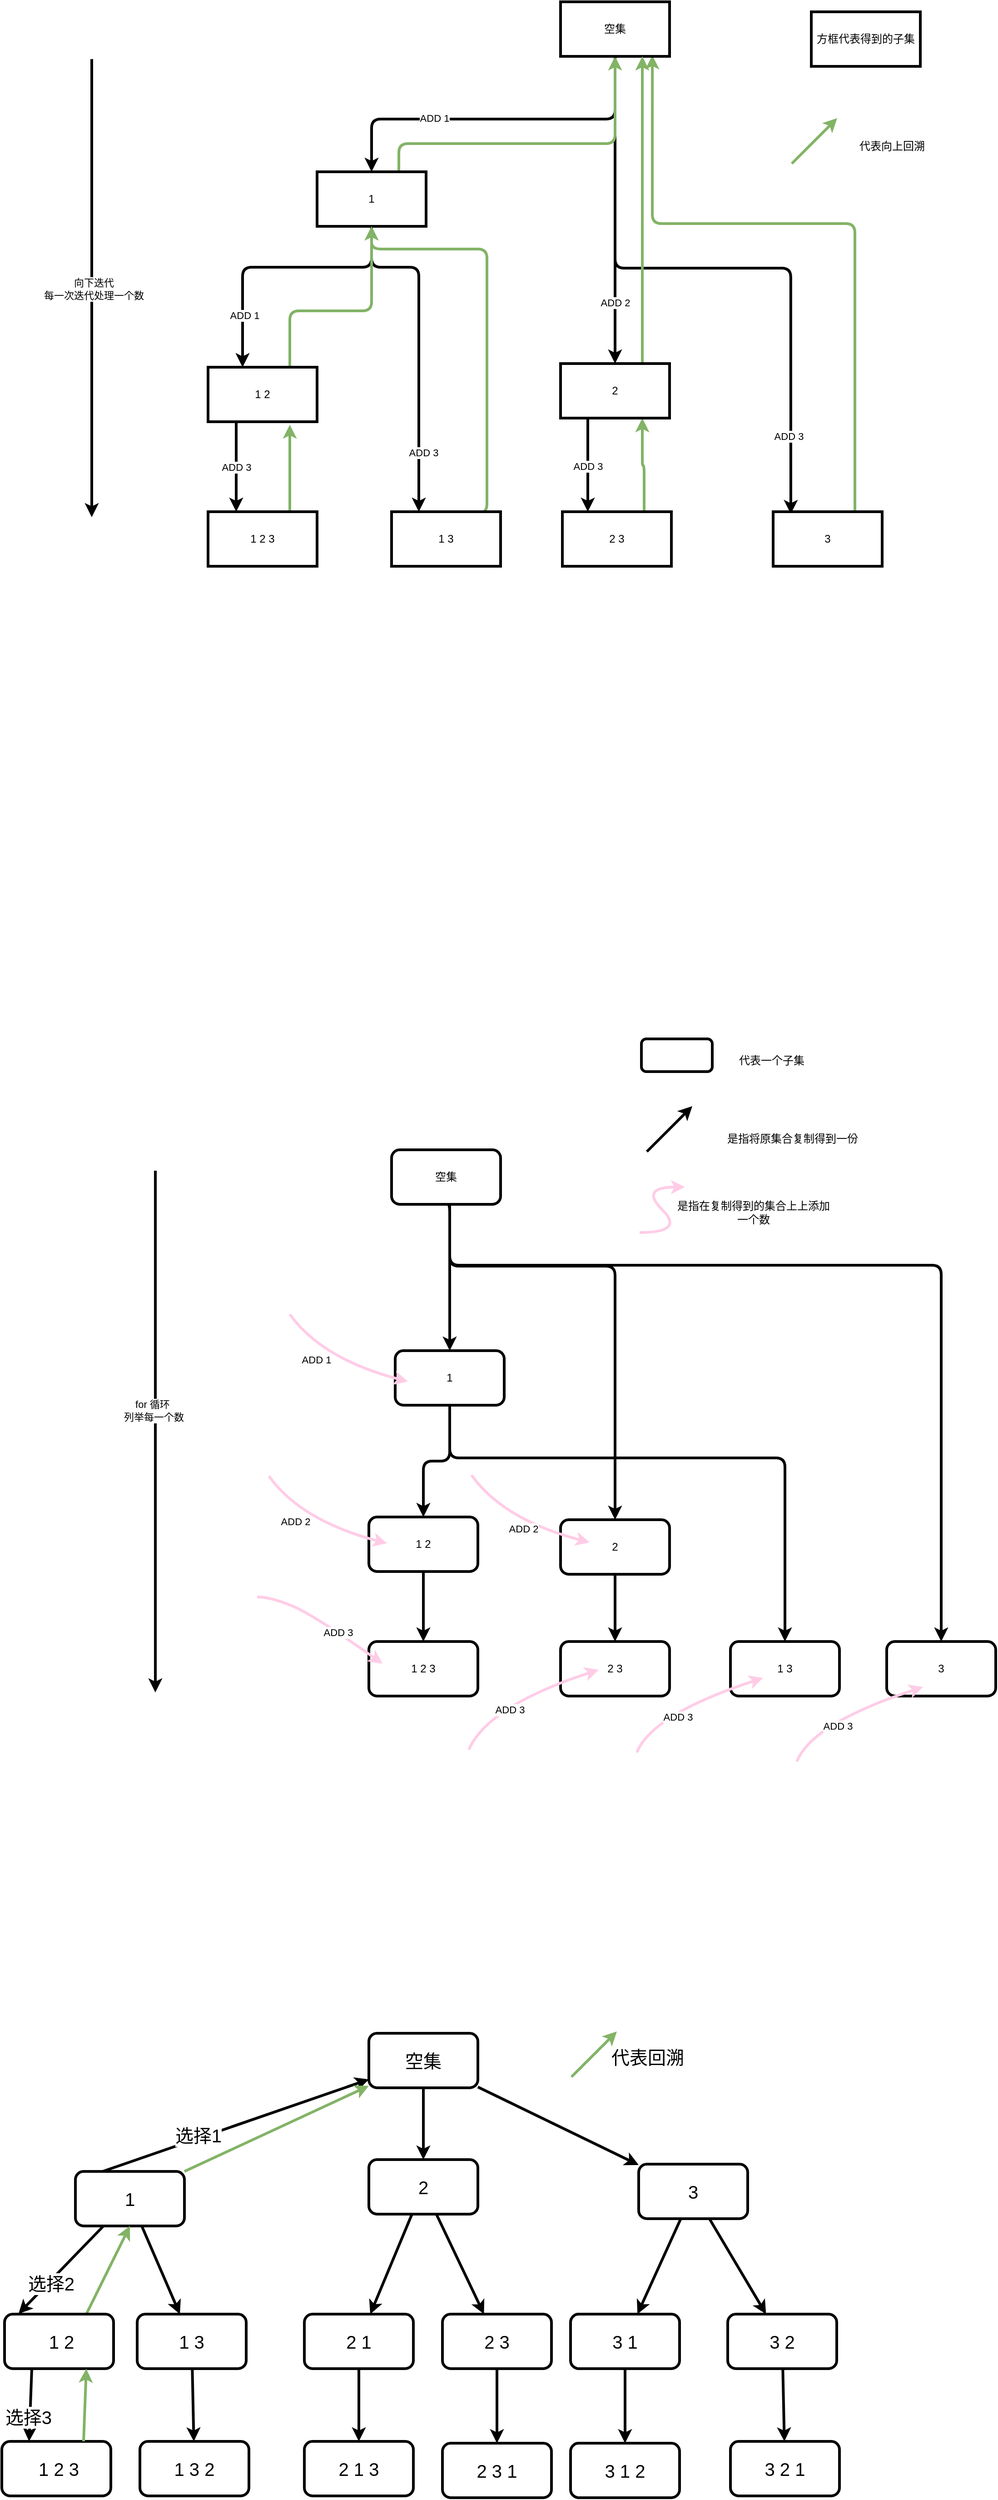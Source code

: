 <mxfile version="14.3.1" type="github">
  <diagram id="8jF08CAJtHmWoPwiUr4F" name="第 1 页">
    <mxGraphModel dx="1902" dy="680" grid="0" gridSize="10" guides="1" tooltips="1" connect="1" arrows="1" fold="1" page="0" pageScale="1" pageWidth="827" pageHeight="1169" math="0" shadow="0">
      <root>
        <mxCell id="0" />
        <mxCell id="1" parent="0" />
        <mxCell id="sJK6vWizlxFl-iOegtea-85" value="" style="edgeStyle=orthogonalEdgeStyle;rounded=1;orthogonalLoop=1;jettySize=auto;html=1;strokeColor=#000000;strokeWidth=3;" edge="1" parent="1" source="sJK6vWizlxFl-iOegtea-1" target="sJK6vWizlxFl-iOegtea-6">
          <mxGeometry relative="1" as="geometry" />
        </mxCell>
        <mxCell id="sJK6vWizlxFl-iOegtea-93" value="ADD 2" style="edgeLabel;html=1;align=center;verticalAlign=middle;resizable=0;points=[];" vertex="1" connectable="0" parent="sJK6vWizlxFl-iOegtea-85">
          <mxGeometry x="0.248" y="-5" relative="1" as="geometry">
            <mxPoint x="5" y="60" as="offset" />
          </mxGeometry>
        </mxCell>
        <mxCell id="sJK6vWizlxFl-iOegtea-86" style="edgeStyle=orthogonalEdgeStyle;rounded=1;orthogonalLoop=1;jettySize=auto;html=1;strokeColor=#000000;strokeWidth=3;" edge="1" parent="1" source="sJK6vWizlxFl-iOegtea-1" target="sJK6vWizlxFl-iOegtea-4">
          <mxGeometry relative="1" as="geometry">
            <Array as="points">
              <mxPoint x="449" y="143" />
              <mxPoint x="181" y="143" />
            </Array>
          </mxGeometry>
        </mxCell>
        <mxCell id="sJK6vWizlxFl-iOegtea-92" value="ADD 1" style="edgeLabel;html=1;align=center;verticalAlign=middle;resizable=0;points=[];" vertex="1" connectable="0" parent="sJK6vWizlxFl-iOegtea-86">
          <mxGeometry x="-0.28" y="-1" relative="1" as="geometry">
            <mxPoint x="-126" as="offset" />
          </mxGeometry>
        </mxCell>
        <mxCell id="sJK6vWizlxFl-iOegtea-109" style="edgeStyle=orthogonalEdgeStyle;rounded=1;orthogonalLoop=1;jettySize=auto;html=1;exitX=0.5;exitY=1;exitDx=0;exitDy=0;strokeColor=#000000;strokeWidth=3;entryX=0.162;entryY=0.04;entryDx=0;entryDy=0;entryPerimeter=0;" edge="1" parent="1" source="sJK6vWizlxFl-iOegtea-1" target="sJK6vWizlxFl-iOegtea-8">
          <mxGeometry relative="1" as="geometry">
            <mxPoint x="669" y="510" as="targetPoint" />
            <Array as="points">
              <mxPoint x="449" y="307" />
              <mxPoint x="642" y="307" />
            </Array>
          </mxGeometry>
        </mxCell>
        <mxCell id="sJK6vWizlxFl-iOegtea-110" value="ADD 3" style="edgeLabel;html=1;align=center;verticalAlign=middle;resizable=0;points=[];" vertex="1" connectable="0" parent="sJK6vWizlxFl-iOegtea-109">
          <mxGeometry x="0.567" y="-3" relative="1" as="geometry">
            <mxPoint y="65.6" as="offset" />
          </mxGeometry>
        </mxCell>
        <mxCell id="sJK6vWizlxFl-iOegtea-1" value="空集" style="rounded=0;whiteSpace=wrap;html=1;strokeWidth=3;" vertex="1" parent="1">
          <mxGeometry x="389" y="14" width="120" height="60" as="geometry" />
        </mxCell>
        <mxCell id="sJK6vWizlxFl-iOegtea-89" style="edgeStyle=orthogonalEdgeStyle;rounded=1;orthogonalLoop=1;jettySize=auto;html=1;entryX=0.25;entryY=0;entryDx=0;entryDy=0;strokeColor=#000000;strokeWidth=3;" edge="1" parent="1" source="sJK6vWizlxFl-iOegtea-4" target="sJK6vWizlxFl-iOegtea-12">
          <mxGeometry relative="1" as="geometry">
            <Array as="points">
              <mxPoint x="181" y="306" />
              <mxPoint x="233" y="306" />
            </Array>
          </mxGeometry>
        </mxCell>
        <mxCell id="sJK6vWizlxFl-iOegtea-94" value="ADD 3" style="edgeLabel;html=1;align=center;verticalAlign=middle;resizable=0;points=[];" vertex="1" connectable="0" parent="sJK6vWizlxFl-iOegtea-89">
          <mxGeometry x="0.293" relative="1" as="geometry">
            <mxPoint x="5" y="64" as="offset" />
          </mxGeometry>
        </mxCell>
        <mxCell id="sJK6vWizlxFl-iOegtea-90" style="edgeStyle=orthogonalEdgeStyle;rounded=1;orthogonalLoop=1;jettySize=auto;html=1;strokeColor=#000000;strokeWidth=3;" edge="1" parent="1" source="sJK6vWizlxFl-iOegtea-4" target="sJK6vWizlxFl-iOegtea-10">
          <mxGeometry relative="1" as="geometry">
            <Array as="points">
              <mxPoint x="181" y="306" />
              <mxPoint x="39" y="306" />
            </Array>
          </mxGeometry>
        </mxCell>
        <mxCell id="sJK6vWizlxFl-iOegtea-95" value="ADD 1" style="edgeLabel;html=1;align=center;verticalAlign=middle;resizable=0;points=[];" vertex="1" connectable="0" parent="sJK6vWizlxFl-iOegtea-90">
          <mxGeometry x="0.197" y="-5" relative="1" as="geometry">
            <mxPoint x="-7" y="58" as="offset" />
          </mxGeometry>
        </mxCell>
        <mxCell id="sJK6vWizlxFl-iOegtea-134" style="edgeStyle=orthogonalEdgeStyle;rounded=1;orthogonalLoop=1;jettySize=auto;html=1;exitX=0.75;exitY=0;exitDx=0;exitDy=0;strokeColor=#82b366;strokeWidth=3;fillColor=#d5e8d4;" edge="1" parent="1" source="sJK6vWizlxFl-iOegtea-4" target="sJK6vWizlxFl-iOegtea-128">
          <mxGeometry relative="1" as="geometry">
            <Array as="points">
              <mxPoint x="211" y="170" />
              <mxPoint x="449" y="170" />
            </Array>
          </mxGeometry>
        </mxCell>
        <mxCell id="sJK6vWizlxFl-iOegtea-4" value="1" style="whiteSpace=wrap;html=1;rounded=0;strokeWidth=3;" vertex="1" parent="1">
          <mxGeometry x="121" y="201" width="120" height="60" as="geometry" />
        </mxCell>
        <mxCell id="sJK6vWizlxFl-iOegtea-87" value="ADD 3" style="edgeStyle=orthogonalEdgeStyle;rounded=1;orthogonalLoop=1;jettySize=auto;html=1;strokeColor=#000000;strokeWidth=3;" edge="1" parent="1" source="sJK6vWizlxFl-iOegtea-6" target="sJK6vWizlxFl-iOegtea-18">
          <mxGeometry x="0.024" relative="1" as="geometry">
            <Array as="points">
              <mxPoint x="419" y="551" />
              <mxPoint x="419" y="551" />
            </Array>
            <mxPoint as="offset" />
          </mxGeometry>
        </mxCell>
        <mxCell id="sJK6vWizlxFl-iOegtea-6" value="2" style="whiteSpace=wrap;html=1;rounded=0;strokeWidth=3;" vertex="1" parent="1">
          <mxGeometry x="389" y="412" width="120" height="60" as="geometry" />
        </mxCell>
        <mxCell id="sJK6vWizlxFl-iOegtea-113" style="edgeStyle=orthogonalEdgeStyle;rounded=1;orthogonalLoop=1;jettySize=auto;html=1;exitX=0.75;exitY=0;exitDx=0;exitDy=0;entryX=0.842;entryY=0.98;entryDx=0;entryDy=0;entryPerimeter=0;strokeColor=#82b366;strokeWidth=3;fillColor=#d5e8d4;" edge="1" parent="1" source="sJK6vWizlxFl-iOegtea-8" target="sJK6vWizlxFl-iOegtea-1">
          <mxGeometry relative="1" as="geometry">
            <Array as="points">
              <mxPoint x="713" y="258" />
              <mxPoint x="490" y="258" />
            </Array>
          </mxGeometry>
        </mxCell>
        <mxCell id="sJK6vWizlxFl-iOegtea-8" value="3" style="whiteSpace=wrap;html=1;rounded=0;strokeWidth=3;" vertex="1" parent="1">
          <mxGeometry x="623" y="575" width="120" height="60" as="geometry" />
        </mxCell>
        <mxCell id="sJK6vWizlxFl-iOegtea-91" value="ADD 3" style="edgeStyle=orthogonalEdgeStyle;rounded=1;orthogonalLoop=1;jettySize=auto;html=1;strokeColor=#000000;strokeWidth=3;" edge="1" parent="1" source="sJK6vWizlxFl-iOegtea-10" target="sJK6vWizlxFl-iOegtea-14">
          <mxGeometry relative="1" as="geometry">
            <mxPoint x="50" y="524" as="targetPoint" />
            <Array as="points">
              <mxPoint x="32" y="508" />
              <mxPoint x="32" y="508" />
            </Array>
          </mxGeometry>
        </mxCell>
        <mxCell id="sJK6vWizlxFl-iOegtea-103" style="edgeStyle=orthogonalEdgeStyle;rounded=1;orthogonalLoop=1;jettySize=auto;html=1;exitX=0.75;exitY=0;exitDx=0;exitDy=0;entryX=0.5;entryY=1;entryDx=0;entryDy=0;strokeColor=#82b366;strokeWidth=3;fillColor=#d5e8d4;" edge="1" parent="1" source="sJK6vWizlxFl-iOegtea-10" target="sJK6vWizlxFl-iOegtea-4">
          <mxGeometry relative="1" as="geometry">
            <Array as="points">
              <mxPoint x="91" y="354" />
              <mxPoint x="181" y="354" />
            </Array>
          </mxGeometry>
        </mxCell>
        <mxCell id="sJK6vWizlxFl-iOegtea-10" value="1 2" style="whiteSpace=wrap;html=1;rounded=0;strokeWidth=3;" vertex="1" parent="1">
          <mxGeometry x="1" y="416" width="120" height="60" as="geometry" />
        </mxCell>
        <mxCell id="sJK6vWizlxFl-iOegtea-105" style="edgeStyle=orthogonalEdgeStyle;rounded=1;orthogonalLoop=1;jettySize=auto;html=1;exitX=0.633;exitY=0.027;exitDx=0;exitDy=0;entryX=0.5;entryY=1;entryDx=0;entryDy=0;strokeColor=#82b366;strokeWidth=3;fillColor=#d5e8d4;exitPerimeter=0;" edge="1" parent="1" source="sJK6vWizlxFl-iOegtea-12" target="sJK6vWizlxFl-iOegtea-4">
          <mxGeometry relative="1" as="geometry">
            <Array as="points">
              <mxPoint x="308" y="577" />
              <mxPoint x="308" y="286" />
              <mxPoint x="181" y="286" />
            </Array>
          </mxGeometry>
        </mxCell>
        <mxCell id="sJK6vWizlxFl-iOegtea-12" value="1 3" style="whiteSpace=wrap;html=1;rounded=0;strokeWidth=3;" vertex="1" parent="1">
          <mxGeometry x="203" y="575" width="120" height="60" as="geometry" />
        </mxCell>
        <mxCell id="sJK6vWizlxFl-iOegtea-101" style="edgeStyle=orthogonalEdgeStyle;rounded=1;orthogonalLoop=1;jettySize=auto;html=1;exitX=0.75;exitY=0;exitDx=0;exitDy=0;strokeColor=#82b366;strokeWidth=3;fillColor=#d5e8d4;" edge="1" parent="1" source="sJK6vWizlxFl-iOegtea-14">
          <mxGeometry relative="1" as="geometry">
            <mxPoint x="91" y="479.2" as="targetPoint" />
            <Array as="points">
              <mxPoint x="91" y="506" />
              <mxPoint x="91" y="506" />
            </Array>
          </mxGeometry>
        </mxCell>
        <mxCell id="sJK6vWizlxFl-iOegtea-14" value="1 2 3" style="whiteSpace=wrap;html=1;rounded=0;strokeWidth=3;" vertex="1" parent="1">
          <mxGeometry x="1" y="575" width="120" height="60" as="geometry" />
        </mxCell>
        <mxCell id="sJK6vWizlxFl-iOegtea-107" style="edgeStyle=orthogonalEdgeStyle;rounded=1;orthogonalLoop=1;jettySize=auto;html=1;exitX=0.75;exitY=0;exitDx=0;exitDy=0;entryX=0.75;entryY=1;entryDx=0;entryDy=0;strokeColor=#82b366;strokeWidth=3;fillColor=#d5e8d4;" edge="1" parent="1" source="sJK6vWizlxFl-iOegtea-18" target="sJK6vWizlxFl-iOegtea-6">
          <mxGeometry relative="1" as="geometry">
            <Array as="points">
              <mxPoint x="481" y="524" />
              <mxPoint x="479" y="524" />
            </Array>
          </mxGeometry>
        </mxCell>
        <mxCell id="sJK6vWizlxFl-iOegtea-18" value="2 3" style="whiteSpace=wrap;html=1;rounded=0;strokeWidth=3;" vertex="1" parent="1">
          <mxGeometry x="391" y="575" width="120" height="60" as="geometry" />
        </mxCell>
        <mxCell id="sJK6vWizlxFl-iOegtea-37" value="" style="rounded=1;orthogonalLoop=1;jettySize=auto;html=1;strokeWidth=3;edgeStyle=orthogonalEdgeStyle;" edge="1" parent="1" source="sJK6vWizlxFl-iOegtea-29" target="sJK6vWizlxFl-iOegtea-32">
          <mxGeometry relative="1" as="geometry" />
        </mxCell>
        <mxCell id="sJK6vWizlxFl-iOegtea-49" style="edgeStyle=orthogonalEdgeStyle;rounded=1;orthogonalLoop=1;jettySize=auto;html=1;exitX=0.5;exitY=1;exitDx=0;exitDy=0;entryX=0.5;entryY=0;entryDx=0;entryDy=0;strokeWidth=3;" edge="1" parent="1" source="sJK6vWizlxFl-iOegtea-29" target="sJK6vWizlxFl-iOegtea-43">
          <mxGeometry relative="1" as="geometry">
            <Array as="points">
              <mxPoint x="267" y="1616" />
              <mxPoint x="636" y="1616" />
            </Array>
          </mxGeometry>
        </mxCell>
        <mxCell id="sJK6vWizlxFl-iOegtea-29" value="1" style="rounded=1;whiteSpace=wrap;html=1;strokeWidth=3;" vertex="1" parent="1">
          <mxGeometry x="207" y="1498" width="120" height="60" as="geometry" />
        </mxCell>
        <mxCell id="sJK6vWizlxFl-iOegtea-42" value="" style="edgeStyle=none;rounded=0;orthogonalLoop=1;jettySize=auto;html=1;strokeWidth=3;" edge="1" parent="1" source="sJK6vWizlxFl-iOegtea-31" target="sJK6vWizlxFl-iOegtea-41">
          <mxGeometry relative="1" as="geometry" />
        </mxCell>
        <mxCell id="sJK6vWizlxFl-iOegtea-31" value="2" style="rounded=1;whiteSpace=wrap;html=1;strokeWidth=3;" vertex="1" parent="1">
          <mxGeometry x="389" y="1684" width="120" height="60" as="geometry" />
        </mxCell>
        <mxCell id="sJK6vWizlxFl-iOegtea-40" value="" style="edgeStyle=none;rounded=0;orthogonalLoop=1;jettySize=auto;html=1;strokeWidth=3;" edge="1" parent="1" source="sJK6vWizlxFl-iOegtea-32" target="sJK6vWizlxFl-iOegtea-39">
          <mxGeometry relative="1" as="geometry" />
        </mxCell>
        <mxCell id="sJK6vWizlxFl-iOegtea-32" value="1 2" style="whiteSpace=wrap;html=1;rounded=1;strokeWidth=3;" vertex="1" parent="1">
          <mxGeometry x="178" y="1681" width="120" height="60" as="geometry" />
        </mxCell>
        <mxCell id="sJK6vWizlxFl-iOegtea-35" value="" style="curved=1;endArrow=classic;html=1;strokeWidth=3;strokeColor=#FFCCE6;" edge="1" parent="1">
          <mxGeometry width="50" height="50" relative="1" as="geometry">
            <mxPoint x="68" y="1636" as="sourcePoint" />
            <mxPoint x="198" y="1710" as="targetPoint" />
            <Array as="points">
              <mxPoint x="103" y="1685" />
            </Array>
          </mxGeometry>
        </mxCell>
        <mxCell id="sJK6vWizlxFl-iOegtea-38" value="ADD 2" style="edgeLabel;html=1;align=center;verticalAlign=middle;resizable=0;points=[];" vertex="1" connectable="0" parent="sJK6vWizlxFl-iOegtea-35">
          <mxGeometry x="-0.28" y="-5" relative="1" as="geometry">
            <mxPoint as="offset" />
          </mxGeometry>
        </mxCell>
        <mxCell id="sJK6vWizlxFl-iOegtea-39" value="1 2 3" style="whiteSpace=wrap;html=1;rounded=1;strokeWidth=3;" vertex="1" parent="1">
          <mxGeometry x="178" y="1818" width="120" height="60" as="geometry" />
        </mxCell>
        <mxCell id="sJK6vWizlxFl-iOegtea-41" value="2 3" style="whiteSpace=wrap;html=1;rounded=1;strokeWidth=3;" vertex="1" parent="1">
          <mxGeometry x="389" y="1818" width="120" height="60" as="geometry" />
        </mxCell>
        <mxCell id="sJK6vWizlxFl-iOegtea-43" value="1 3" style="rounded=1;whiteSpace=wrap;html=1;strokeWidth=3;" vertex="1" parent="1">
          <mxGeometry x="576" y="1818" width="120" height="60" as="geometry" />
        </mxCell>
        <mxCell id="sJK6vWizlxFl-iOegtea-45" value="3" style="rounded=1;whiteSpace=wrap;html=1;strokeWidth=3;" vertex="1" parent="1">
          <mxGeometry x="748" y="1818" width="120" height="60" as="geometry" />
        </mxCell>
        <mxCell id="sJK6vWizlxFl-iOegtea-56" value="" style="curved=1;endArrow=classic;html=1;strokeWidth=3;strokeColor=#FFCCE6;" edge="1" parent="1">
          <mxGeometry width="50" height="50" relative="1" as="geometry">
            <mxPoint x="55" y="1769" as="sourcePoint" />
            <mxPoint x="193" y="1842.429" as="targetPoint" />
            <Array as="points">
              <mxPoint x="70" y="1769" />
              <mxPoint x="118" y="1789" />
            </Array>
          </mxGeometry>
        </mxCell>
        <mxCell id="sJK6vWizlxFl-iOegtea-57" value="ADD 3" style="edgeLabel;html=1;align=center;verticalAlign=middle;resizable=0;points=[];" vertex="1" connectable="0" parent="sJK6vWizlxFl-iOegtea-56">
          <mxGeometry x="0.239" relative="1" as="geometry">
            <mxPoint as="offset" />
          </mxGeometry>
        </mxCell>
        <mxCell id="sJK6vWizlxFl-iOegtea-58" value="" style="curved=1;endArrow=classic;html=1;strokeColor=#FFCCE6;strokeWidth=3;" edge="1" parent="1">
          <mxGeometry width="50" height="50" relative="1" as="geometry">
            <mxPoint x="288" y="1937" as="sourcePoint" />
            <mxPoint x="431" y="1849" as="targetPoint" />
            <Array as="points">
              <mxPoint x="309" y="1889" />
            </Array>
          </mxGeometry>
        </mxCell>
        <mxCell id="sJK6vWizlxFl-iOegtea-59" value="ADD 3" style="edgeLabel;html=1;align=center;verticalAlign=middle;resizable=0;points=[];" vertex="1" connectable="0" parent="sJK6vWizlxFl-iOegtea-58">
          <mxGeometry x="-0.189" y="-11" relative="1" as="geometry">
            <mxPoint as="offset" />
          </mxGeometry>
        </mxCell>
        <mxCell id="sJK6vWizlxFl-iOegtea-60" value="" style="curved=1;endArrow=classic;html=1;strokeColor=#FFCCE6;strokeWidth=3;" edge="1" parent="1">
          <mxGeometry width="50" height="50" relative="1" as="geometry">
            <mxPoint x="473" y="1940" as="sourcePoint" />
            <mxPoint x="612" y="1858" as="targetPoint" />
            <Array as="points">
              <mxPoint x="490" y="1898" />
            </Array>
          </mxGeometry>
        </mxCell>
        <mxCell id="sJK6vWizlxFl-iOegtea-61" value="ADD 3" style="edgeLabel;html=1;align=center;verticalAlign=middle;resizable=0;points=[];" vertex="1" connectable="0" parent="sJK6vWizlxFl-iOegtea-60">
          <mxGeometry x="-0.189" y="-11" relative="1" as="geometry">
            <mxPoint as="offset" />
          </mxGeometry>
        </mxCell>
        <mxCell id="sJK6vWizlxFl-iOegtea-63" value="" style="edgeStyle=orthogonalEdgeStyle;rounded=1;orthogonalLoop=1;jettySize=auto;html=1;strokeWidth=3;" edge="1" parent="1" source="sJK6vWizlxFl-iOegtea-62" target="sJK6vWizlxFl-iOegtea-29">
          <mxGeometry relative="1" as="geometry">
            <Array as="points">
              <mxPoint x="267" y="1469" />
              <mxPoint x="267" y="1469" />
            </Array>
          </mxGeometry>
        </mxCell>
        <mxCell id="sJK6vWizlxFl-iOegtea-70" style="edgeStyle=orthogonalEdgeStyle;rounded=1;orthogonalLoop=1;jettySize=auto;html=1;strokeWidth=3;" edge="1" parent="1" source="sJK6vWizlxFl-iOegtea-62" target="sJK6vWizlxFl-iOegtea-31">
          <mxGeometry relative="1" as="geometry">
            <Array as="points">
              <mxPoint x="267" y="1405" />
              <mxPoint x="449" y="1405" />
            </Array>
          </mxGeometry>
        </mxCell>
        <mxCell id="sJK6vWizlxFl-iOegtea-71" style="edgeStyle=orthogonalEdgeStyle;rounded=1;orthogonalLoop=1;jettySize=auto;html=1;exitX=0.5;exitY=1;exitDx=0;exitDy=0;entryX=0.5;entryY=0;entryDx=0;entryDy=0;strokeColor=#000000;strokeWidth=3;" edge="1" parent="1" source="sJK6vWizlxFl-iOegtea-62" target="sJK6vWizlxFl-iOegtea-45">
          <mxGeometry relative="1" as="geometry">
            <Array as="points">
              <mxPoint x="267" y="1337" />
              <mxPoint x="267" y="1404" />
              <mxPoint x="808" y="1404" />
            </Array>
          </mxGeometry>
        </mxCell>
        <mxCell id="sJK6vWizlxFl-iOegtea-62" value="空集" style="rounded=1;whiteSpace=wrap;html=1;strokeWidth=3;" vertex="1" parent="1">
          <mxGeometry x="203" y="1277" width="120" height="60" as="geometry" />
        </mxCell>
        <mxCell id="sJK6vWizlxFl-iOegtea-65" value="" style="curved=1;endArrow=classic;html=1;strokeWidth=3;strokeColor=#FFCCE6;" edge="1" parent="1">
          <mxGeometry width="50" height="50" relative="1" as="geometry">
            <mxPoint x="91" y="1458" as="sourcePoint" />
            <mxPoint x="221" y="1532" as="targetPoint" />
            <Array as="points">
              <mxPoint x="126" y="1507" />
            </Array>
          </mxGeometry>
        </mxCell>
        <mxCell id="sJK6vWizlxFl-iOegtea-66" value="ADD 1" style="edgeLabel;html=1;align=center;verticalAlign=middle;resizable=0;points=[];" vertex="1" connectable="0" parent="sJK6vWizlxFl-iOegtea-65">
          <mxGeometry x="-0.28" y="-5" relative="1" as="geometry">
            <mxPoint as="offset" />
          </mxGeometry>
        </mxCell>
        <mxCell id="sJK6vWizlxFl-iOegtea-67" value="" style="curved=1;endArrow=classic;html=1;strokeWidth=3;strokeColor=#FFCCE6;" edge="1" parent="1">
          <mxGeometry width="50" height="50" relative="1" as="geometry">
            <mxPoint x="476" y="1368" as="sourcePoint" />
            <mxPoint x="526" y="1318" as="targetPoint" />
            <Array as="points">
              <mxPoint x="526" y="1368" />
              <mxPoint x="476" y="1318" />
            </Array>
          </mxGeometry>
        </mxCell>
        <mxCell id="sJK6vWizlxFl-iOegtea-69" value="是指在复制得到的集合上上添加一个数" style="text;html=1;strokeColor=none;fillColor=none;align=center;verticalAlign=middle;whiteSpace=wrap;rounded=0;" vertex="1" parent="1">
          <mxGeometry x="516" y="1322" width="171" height="48" as="geometry" />
        </mxCell>
        <mxCell id="sJK6vWizlxFl-iOegtea-73" value="" style="endArrow=classic;html=1;strokeColor=#000000;strokeWidth=3;" edge="1" parent="1">
          <mxGeometry width="50" height="50" relative="1" as="geometry">
            <mxPoint x="484" y="1279" as="sourcePoint" />
            <mxPoint x="534" y="1229" as="targetPoint" />
          </mxGeometry>
        </mxCell>
        <mxCell id="sJK6vWizlxFl-iOegtea-74" value="是指将原集合复制得到一份" style="text;html=1;strokeColor=none;fillColor=none;align=center;verticalAlign=middle;whiteSpace=wrap;rounded=0;" vertex="1" parent="1">
          <mxGeometry x="541" y="1246" width="207" height="37" as="geometry" />
        </mxCell>
        <mxCell id="sJK6vWizlxFl-iOegtea-75" value="" style="curved=1;endArrow=classic;html=1;strokeWidth=3;strokeColor=#FFCCE6;" edge="1" parent="1">
          <mxGeometry width="50" height="50" relative="1" as="geometry">
            <mxPoint x="291" y="1635" as="sourcePoint" />
            <mxPoint x="421" y="1709" as="targetPoint" />
            <Array as="points">
              <mxPoint x="326" y="1684" />
            </Array>
          </mxGeometry>
        </mxCell>
        <mxCell id="sJK6vWizlxFl-iOegtea-76" value="ADD 2" style="edgeLabel;html=1;align=center;verticalAlign=middle;resizable=0;points=[];" vertex="1" connectable="0" parent="sJK6vWizlxFl-iOegtea-75">
          <mxGeometry x="-0.28" y="-5" relative="1" as="geometry">
            <mxPoint x="27.94" y="9.71" as="offset" />
          </mxGeometry>
        </mxCell>
        <mxCell id="sJK6vWizlxFl-iOegtea-79" value="" style="curved=1;endArrow=classic;html=1;strokeColor=#FFCCE6;strokeWidth=3;" edge="1" parent="1">
          <mxGeometry width="50" height="50" relative="1" as="geometry">
            <mxPoint x="649" y="1950" as="sourcePoint" />
            <mxPoint x="788" y="1868" as="targetPoint" />
            <Array as="points">
              <mxPoint x="666" y="1908" />
            </Array>
          </mxGeometry>
        </mxCell>
        <mxCell id="sJK6vWizlxFl-iOegtea-80" value="ADD 3" style="edgeLabel;html=1;align=center;verticalAlign=middle;resizable=0;points=[];" vertex="1" connectable="0" parent="sJK6vWizlxFl-iOegtea-79">
          <mxGeometry x="-0.189" y="-11" relative="1" as="geometry">
            <mxPoint as="offset" />
          </mxGeometry>
        </mxCell>
        <mxCell id="sJK6vWizlxFl-iOegtea-81" value="" style="rounded=1;whiteSpace=wrap;html=1;strokeWidth=3;" vertex="1" parent="1">
          <mxGeometry x="478" y="1155" width="78" height="36" as="geometry" />
        </mxCell>
        <mxCell id="sJK6vWizlxFl-iOegtea-82" value="代表一个子集" style="text;html=1;strokeColor=none;fillColor=none;align=center;verticalAlign=middle;whiteSpace=wrap;rounded=0;" vertex="1" parent="1">
          <mxGeometry x="556" y="1161" width="131" height="35" as="geometry" />
        </mxCell>
        <mxCell id="sJK6vWizlxFl-iOegtea-83" value="" style="endArrow=classic;html=1;strokeColor=#000000;strokeWidth=3;" edge="1" parent="1">
          <mxGeometry width="50" height="50" relative="1" as="geometry">
            <mxPoint x="-57" y="1300" as="sourcePoint" />
            <mxPoint x="-57" y="1874" as="targetPoint" />
          </mxGeometry>
        </mxCell>
        <mxCell id="sJK6vWizlxFl-iOegtea-84" value="for 循环&amp;nbsp;&lt;br&gt;列举每一个数" style="edgeLabel;html=1;align=center;verticalAlign=middle;resizable=0;points=[];" vertex="1" connectable="0" parent="sJK6vWizlxFl-iOegtea-83">
          <mxGeometry x="-0.081" y="-2" relative="1" as="geometry">
            <mxPoint as="offset" />
          </mxGeometry>
        </mxCell>
        <mxCell id="sJK6vWizlxFl-iOegtea-98" value="" style="endArrow=classic;html=1;strokeColor=#000000;strokeWidth=3;" edge="1" parent="1">
          <mxGeometry width="50" height="50" relative="1" as="geometry">
            <mxPoint x="-127" y="77" as="sourcePoint" />
            <mxPoint x="-127" y="581" as="targetPoint" />
          </mxGeometry>
        </mxCell>
        <mxCell id="sJK6vWizlxFl-iOegtea-100" value="向下迭代&lt;br&gt;每一次迭代处理一个数" style="edgeLabel;html=1;align=center;verticalAlign=middle;resizable=0;points=[];" vertex="1" connectable="0" parent="sJK6vWizlxFl-iOegtea-98">
          <mxGeometry x="-0.108" y="2" relative="1" as="geometry">
            <mxPoint y="28" as="offset" />
          </mxGeometry>
        </mxCell>
        <mxCell id="sJK6vWizlxFl-iOegtea-117" value="空集" style="rounded=0;whiteSpace=wrap;html=1;strokeWidth=3;" vertex="1" parent="1">
          <mxGeometry x="389" y="14" width="120" height="60" as="geometry" />
        </mxCell>
        <mxCell id="sJK6vWizlxFl-iOegtea-119" value="空集" style="rounded=0;whiteSpace=wrap;html=1;strokeWidth=3;" vertex="1" parent="1">
          <mxGeometry x="389" y="14" width="120" height="60" as="geometry" />
        </mxCell>
        <mxCell id="sJK6vWizlxFl-iOegtea-120" value="1 2" style="whiteSpace=wrap;html=1;rounded=0;strokeWidth=3;" vertex="1" parent="1">
          <mxGeometry x="1" y="416" width="120" height="60" as="geometry" />
        </mxCell>
        <mxCell id="sJK6vWizlxFl-iOegtea-121" value="1 3" style="whiteSpace=wrap;html=1;rounded=0;strokeWidth=3;" vertex="1" parent="1">
          <mxGeometry x="203" y="575" width="120" height="60" as="geometry" />
        </mxCell>
        <mxCell id="sJK6vWizlxFl-iOegtea-123" value="空集" style="rounded=0;whiteSpace=wrap;html=1;strokeWidth=3;" vertex="1" parent="1">
          <mxGeometry x="389" y="14" width="120" height="60" as="geometry" />
        </mxCell>
        <mxCell id="sJK6vWizlxFl-iOegtea-124" value="1 2" style="whiteSpace=wrap;html=1;rounded=0;strokeWidth=3;" vertex="1" parent="1">
          <mxGeometry x="1" y="416" width="120" height="60" as="geometry" />
        </mxCell>
        <mxCell id="sJK6vWizlxFl-iOegtea-125" value="1 3" style="whiteSpace=wrap;html=1;rounded=0;strokeWidth=3;" vertex="1" parent="1">
          <mxGeometry x="203" y="575" width="120" height="60" as="geometry" />
        </mxCell>
        <mxCell id="sJK6vWizlxFl-iOegtea-126" value="2 3" style="whiteSpace=wrap;html=1;rounded=0;strokeWidth=3;" vertex="1" parent="1">
          <mxGeometry x="391" y="575" width="120" height="60" as="geometry" />
        </mxCell>
        <mxCell id="sJK6vWizlxFl-iOegtea-127" value="方框代表得到的子集" style="rounded=0;whiteSpace=wrap;html=1;strokeWidth=3;glass=0;sketch=0;" vertex="1" parent="1">
          <mxGeometry x="665" y="25" width="120" height="60" as="geometry" />
        </mxCell>
        <mxCell id="sJK6vWizlxFl-iOegtea-128" value="空集" style="rounded=0;whiteSpace=wrap;html=1;strokeWidth=3;glass=0;sketch=0;" vertex="1" parent="1">
          <mxGeometry x="389" y="14" width="120" height="60" as="geometry" />
        </mxCell>
        <mxCell id="sJK6vWizlxFl-iOegtea-129" value="1 2" style="whiteSpace=wrap;html=1;rounded=0;strokeWidth=3;glass=0;sketch=0;" vertex="1" parent="1">
          <mxGeometry x="1" y="416" width="120" height="60" as="geometry" />
        </mxCell>
        <mxCell id="sJK6vWizlxFl-iOegtea-131" value="2 3" style="whiteSpace=wrap;html=1;rounded=0;strokeWidth=3;glass=0;sketch=0;" vertex="1" parent="1">
          <mxGeometry x="391" y="575" width="120" height="60" as="geometry" />
        </mxCell>
        <mxCell id="sJK6vWizlxFl-iOegtea-133" style="edgeStyle=orthogonalEdgeStyle;rounded=1;orthogonalLoop=1;jettySize=auto;html=1;exitX=0.75;exitY=0;exitDx=0;exitDy=0;entryX=0.75;entryY=1;entryDx=0;entryDy=0;strokeColor=#82b366;strokeWidth=3;fillColor=#d5e8d4;" edge="1" parent="1" source="sJK6vWizlxFl-iOegtea-132" target="sJK6vWizlxFl-iOegtea-128">
          <mxGeometry relative="1" as="geometry" />
        </mxCell>
        <mxCell id="sJK6vWizlxFl-iOegtea-132" value="2" style="whiteSpace=wrap;html=1;rounded=0;strokeWidth=3;glass=0;sketch=0;" vertex="1" parent="1">
          <mxGeometry x="389" y="412" width="120" height="60" as="geometry" />
        </mxCell>
        <mxCell id="sJK6vWizlxFl-iOegtea-135" value="" style="endArrow=classic;html=1;strokeColor=#82b366;strokeWidth=3;fillColor=#d5e8d4;" edge="1" parent="1">
          <mxGeometry width="50" height="50" relative="1" as="geometry">
            <mxPoint x="643.5" y="192" as="sourcePoint" />
            <mxPoint x="693.5" y="142" as="targetPoint" />
          </mxGeometry>
        </mxCell>
        <mxCell id="sJK6vWizlxFl-iOegtea-136" value="代表向上回溯" style="text;html=1;strokeColor=none;fillColor=none;align=center;verticalAlign=middle;whiteSpace=wrap;rounded=0;glass=0;sketch=0;" vertex="1" parent="1">
          <mxGeometry x="700.5" y="166" width="106" height="14" as="geometry" />
        </mxCell>
        <mxCell id="sJK6vWizlxFl-iOegtea-147" value="" style="edgeStyle=none;rounded=1;orthogonalLoop=1;jettySize=auto;html=1;strokeColor=#000000;strokeWidth=3;fontSize=20;" edge="1" parent="1" source="sJK6vWizlxFl-iOegtea-141" target="sJK6vWizlxFl-iOegtea-146">
          <mxGeometry relative="1" as="geometry" />
        </mxCell>
        <mxCell id="sJK6vWizlxFl-iOegtea-150" value="" style="edgeStyle=none;rounded=1;orthogonalLoop=1;jettySize=auto;html=1;strokeColor=#000000;strokeWidth=3;fontSize=20;" edge="1" parent="1" source="sJK6vWizlxFl-iOegtea-141" target="sJK6vWizlxFl-iOegtea-149">
          <mxGeometry relative="1" as="geometry" />
        </mxCell>
        <mxCell id="sJK6vWizlxFl-iOegtea-141" value="空集" style="rounded=1;whiteSpace=wrap;html=1;glass=0;sketch=0;strokeWidth=3;fillColor=#ffffff;fontSize=20;" vertex="1" parent="1">
          <mxGeometry x="178" y="2249" width="120" height="60" as="geometry" />
        </mxCell>
        <mxCell id="sJK6vWizlxFl-iOegtea-152" value="" style="edgeStyle=none;rounded=1;orthogonalLoop=1;jettySize=auto;html=1;strokeColor=#000000;strokeWidth=3;fontSize=20;entryX=0.128;entryY=-0.007;entryDx=0;entryDy=0;entryPerimeter=0;" edge="1" parent="1" source="sJK6vWizlxFl-iOegtea-144" target="sJK6vWizlxFl-iOegtea-151">
          <mxGeometry relative="1" as="geometry" />
        </mxCell>
        <mxCell id="sJK6vWizlxFl-iOegtea-177" value="选择2" style="edgeLabel;html=1;align=center;verticalAlign=middle;resizable=0;points=[];fontSize=20;" vertex="1" connectable="0" parent="sJK6vWizlxFl-iOegtea-152">
          <mxGeometry x="0.269" y="2" relative="1" as="geometry">
            <mxPoint as="offset" />
          </mxGeometry>
        </mxCell>
        <mxCell id="sJK6vWizlxFl-iOegtea-154" value="" style="edgeStyle=none;rounded=1;orthogonalLoop=1;jettySize=auto;html=1;strokeColor=#000000;strokeWidth=3;fontSize=20;" edge="1" parent="1" source="sJK6vWizlxFl-iOegtea-144" target="sJK6vWizlxFl-iOegtea-153">
          <mxGeometry relative="1" as="geometry" />
        </mxCell>
        <mxCell id="sJK6vWizlxFl-iOegtea-181" style="edgeStyle=none;rounded=1;orthogonalLoop=1;jettySize=auto;html=1;exitX=0.25;exitY=0;exitDx=0;exitDy=0;strokeColor=#000000;strokeWidth=3;fontSize=20;" edge="1" parent="1" source="sJK6vWizlxFl-iOegtea-144" target="sJK6vWizlxFl-iOegtea-141">
          <mxGeometry relative="1" as="geometry" />
        </mxCell>
        <mxCell id="sJK6vWizlxFl-iOegtea-182" value="选择1" style="edgeLabel;html=1;align=center;verticalAlign=middle;resizable=0;points=[];fontSize=20;" vertex="1" connectable="0" parent="sJK6vWizlxFl-iOegtea-181">
          <mxGeometry x="-0.281" y="3" relative="1" as="geometry">
            <mxPoint y="-1" as="offset" />
          </mxGeometry>
        </mxCell>
        <mxCell id="sJK6vWizlxFl-iOegtea-183" style="edgeStyle=none;rounded=1;orthogonalLoop=1;jettySize=auto;html=1;exitX=1;exitY=0;exitDx=0;exitDy=0;strokeColor=#82b366;strokeWidth=3;fontSize=20;fillColor=#d5e8d4;" edge="1" parent="1" source="sJK6vWizlxFl-iOegtea-144" target="sJK6vWizlxFl-iOegtea-141">
          <mxGeometry relative="1" as="geometry" />
        </mxCell>
        <mxCell id="sJK6vWizlxFl-iOegtea-144" value="1" style="whiteSpace=wrap;html=1;rounded=1;strokeWidth=3;glass=0;sketch=0;fontSize=20;" vertex="1" parent="1">
          <mxGeometry x="-145" y="2401" width="120" height="60" as="geometry" />
        </mxCell>
        <mxCell id="sJK6vWizlxFl-iOegtea-156" value="" style="edgeStyle=none;rounded=1;orthogonalLoop=1;jettySize=auto;html=1;strokeColor=#000000;strokeWidth=3;fontSize=20;" edge="1" parent="1" source="sJK6vWizlxFl-iOegtea-146" target="sJK6vWizlxFl-iOegtea-155">
          <mxGeometry relative="1" as="geometry" />
        </mxCell>
        <mxCell id="sJK6vWizlxFl-iOegtea-158" value="" style="edgeStyle=none;rounded=1;orthogonalLoop=1;jettySize=auto;html=1;strokeColor=#000000;strokeWidth=3;fontSize=20;" edge="1" parent="1" source="sJK6vWizlxFl-iOegtea-146" target="sJK6vWizlxFl-iOegtea-157">
          <mxGeometry relative="1" as="geometry" />
        </mxCell>
        <mxCell id="sJK6vWizlxFl-iOegtea-146" value="2" style="whiteSpace=wrap;html=1;rounded=1;strokeWidth=3;glass=0;sketch=0;fontSize=20;" vertex="1" parent="1">
          <mxGeometry x="178" y="2388" width="120" height="60" as="geometry" />
        </mxCell>
        <mxCell id="sJK6vWizlxFl-iOegtea-160" value="" style="edgeStyle=none;rounded=1;orthogonalLoop=1;jettySize=auto;html=1;strokeColor=#000000;strokeWidth=3;fontSize=20;" edge="1" parent="1" source="sJK6vWizlxFl-iOegtea-149" target="sJK6vWizlxFl-iOegtea-159">
          <mxGeometry relative="1" as="geometry" />
        </mxCell>
        <mxCell id="sJK6vWizlxFl-iOegtea-162" value="" style="edgeStyle=none;rounded=1;orthogonalLoop=1;jettySize=auto;html=1;strokeColor=#000000;strokeWidth=3;fontSize=20;" edge="1" parent="1" source="sJK6vWizlxFl-iOegtea-149" target="sJK6vWizlxFl-iOegtea-161">
          <mxGeometry relative="1" as="geometry" />
        </mxCell>
        <mxCell id="sJK6vWizlxFl-iOegtea-149" value="3" style="whiteSpace=wrap;html=1;rounded=1;strokeWidth=3;glass=0;sketch=0;fontSize=20;" vertex="1" parent="1">
          <mxGeometry x="475" y="2393" width="120" height="60" as="geometry" />
        </mxCell>
        <mxCell id="sJK6vWizlxFl-iOegtea-164" value="" style="edgeStyle=none;rounded=1;orthogonalLoop=1;jettySize=auto;html=1;strokeColor=#000000;strokeWidth=3;fontSize=20;entryX=0.25;entryY=0;entryDx=0;entryDy=0;exitX=0.25;exitY=1;exitDx=0;exitDy=0;" edge="1" parent="1" source="sJK6vWizlxFl-iOegtea-151" target="sJK6vWizlxFl-iOegtea-163">
          <mxGeometry relative="1" as="geometry" />
        </mxCell>
        <mxCell id="sJK6vWizlxFl-iOegtea-178" value="选择3" style="edgeLabel;html=1;align=center;verticalAlign=middle;resizable=0;points=[];fontSize=20;" vertex="1" connectable="0" parent="sJK6vWizlxFl-iOegtea-164">
          <mxGeometry x="0.311" y="-2" relative="1" as="geometry">
            <mxPoint as="offset" />
          </mxGeometry>
        </mxCell>
        <mxCell id="sJK6vWizlxFl-iOegtea-180" style="edgeStyle=none;rounded=1;orthogonalLoop=1;jettySize=auto;html=1;exitX=0.75;exitY=0;exitDx=0;exitDy=0;entryX=0.5;entryY=1;entryDx=0;entryDy=0;strokeColor=#82b366;strokeWidth=3;fontSize=20;labelBackgroundColor=#67AB9F;fillColor=#d5e8d4;" edge="1" parent="1" source="sJK6vWizlxFl-iOegtea-151" target="sJK6vWizlxFl-iOegtea-144">
          <mxGeometry relative="1" as="geometry" />
        </mxCell>
        <mxCell id="sJK6vWizlxFl-iOegtea-151" value="&amp;nbsp;1 2" style="whiteSpace=wrap;html=1;rounded=1;strokeWidth=3;glass=0;sketch=0;fontSize=20;" vertex="1" parent="1">
          <mxGeometry x="-223" y="2558" width="120" height="60" as="geometry" />
        </mxCell>
        <mxCell id="sJK6vWizlxFl-iOegtea-166" value="" style="edgeStyle=none;rounded=1;orthogonalLoop=1;jettySize=auto;html=1;strokeColor=#000000;strokeWidth=3;fontSize=20;" edge="1" parent="1" source="sJK6vWizlxFl-iOegtea-153" target="sJK6vWizlxFl-iOegtea-165">
          <mxGeometry relative="1" as="geometry" />
        </mxCell>
        <mxCell id="sJK6vWizlxFl-iOegtea-153" value="1 3" style="whiteSpace=wrap;html=1;rounded=1;strokeWidth=3;glass=0;sketch=0;fontSize=20;" vertex="1" parent="1">
          <mxGeometry x="-77" y="2558" width="120" height="60" as="geometry" />
        </mxCell>
        <mxCell id="sJK6vWizlxFl-iOegtea-168" value="" style="edgeStyle=none;rounded=1;orthogonalLoop=1;jettySize=auto;html=1;strokeColor=#000000;strokeWidth=3;fontSize=20;" edge="1" parent="1" source="sJK6vWizlxFl-iOegtea-155" target="sJK6vWizlxFl-iOegtea-167">
          <mxGeometry relative="1" as="geometry" />
        </mxCell>
        <mxCell id="sJK6vWizlxFl-iOegtea-155" value="2 1" style="whiteSpace=wrap;html=1;rounded=1;strokeWidth=3;glass=0;sketch=0;fontSize=20;" vertex="1" parent="1">
          <mxGeometry x="107" y="2558" width="120" height="60" as="geometry" />
        </mxCell>
        <mxCell id="sJK6vWizlxFl-iOegtea-170" value="" style="edgeStyle=none;rounded=1;orthogonalLoop=1;jettySize=auto;html=1;strokeColor=#000000;strokeWidth=3;fontSize=20;" edge="1" parent="1" source="sJK6vWizlxFl-iOegtea-157" target="sJK6vWizlxFl-iOegtea-169">
          <mxGeometry relative="1" as="geometry" />
        </mxCell>
        <mxCell id="sJK6vWizlxFl-iOegtea-157" value="2 3" style="whiteSpace=wrap;html=1;rounded=1;strokeWidth=3;glass=0;sketch=0;fontSize=20;" vertex="1" parent="1">
          <mxGeometry x="259" y="2558" width="120" height="60" as="geometry" />
        </mxCell>
        <mxCell id="sJK6vWizlxFl-iOegtea-172" value="" style="edgeStyle=none;rounded=1;orthogonalLoop=1;jettySize=auto;html=1;strokeColor=#000000;strokeWidth=3;fontSize=20;" edge="1" parent="1" source="sJK6vWizlxFl-iOegtea-159" target="sJK6vWizlxFl-iOegtea-171">
          <mxGeometry relative="1" as="geometry" />
        </mxCell>
        <mxCell id="sJK6vWizlxFl-iOegtea-159" value="3 1" style="whiteSpace=wrap;html=1;rounded=1;strokeWidth=3;glass=0;sketch=0;fontSize=20;" vertex="1" parent="1">
          <mxGeometry x="400" y="2558" width="120" height="60" as="geometry" />
        </mxCell>
        <mxCell id="sJK6vWizlxFl-iOegtea-174" value="" style="edgeStyle=none;rounded=1;orthogonalLoop=1;jettySize=auto;html=1;strokeColor=#000000;strokeWidth=3;fontSize=20;" edge="1" parent="1" source="sJK6vWizlxFl-iOegtea-161" target="sJK6vWizlxFl-iOegtea-173">
          <mxGeometry relative="1" as="geometry" />
        </mxCell>
        <mxCell id="sJK6vWizlxFl-iOegtea-161" value="3 2" style="whiteSpace=wrap;html=1;rounded=1;strokeWidth=3;glass=0;sketch=0;fontSize=20;" vertex="1" parent="1">
          <mxGeometry x="573" y="2558" width="120" height="60" as="geometry" />
        </mxCell>
        <mxCell id="sJK6vWizlxFl-iOegtea-163" value="&amp;nbsp;1 2 3" style="whiteSpace=wrap;html=1;rounded=1;strokeWidth=3;glass=0;sketch=0;fontSize=20;" vertex="1" parent="1">
          <mxGeometry x="-226" y="2698" width="120" height="60" as="geometry" />
        </mxCell>
        <mxCell id="sJK6vWizlxFl-iOegtea-165" value="1 3 2" style="whiteSpace=wrap;html=1;rounded=1;strokeWidth=3;glass=0;sketch=0;fontSize=20;" vertex="1" parent="1">
          <mxGeometry x="-74" y="2698" width="120" height="60" as="geometry" />
        </mxCell>
        <mxCell id="sJK6vWizlxFl-iOegtea-167" value="2 1 3" style="whiteSpace=wrap;html=1;rounded=1;strokeWidth=3;glass=0;sketch=0;fontSize=20;" vertex="1" parent="1">
          <mxGeometry x="107" y="2698" width="120" height="60" as="geometry" />
        </mxCell>
        <mxCell id="sJK6vWizlxFl-iOegtea-169" value="2 3 1" style="whiteSpace=wrap;html=1;rounded=1;strokeWidth=3;glass=0;sketch=0;fontSize=20;" vertex="1" parent="1">
          <mxGeometry x="259" y="2700" width="120" height="60" as="geometry" />
        </mxCell>
        <mxCell id="sJK6vWizlxFl-iOegtea-171" value="3 1 2" style="whiteSpace=wrap;html=1;rounded=1;strokeWidth=3;glass=0;sketch=0;fontSize=20;" vertex="1" parent="1">
          <mxGeometry x="400" y="2700" width="120" height="60" as="geometry" />
        </mxCell>
        <mxCell id="sJK6vWizlxFl-iOegtea-173" value="3 2 1" style="whiteSpace=wrap;html=1;rounded=1;strokeWidth=3;glass=0;sketch=0;fontSize=20;" vertex="1" parent="1">
          <mxGeometry x="576" y="2698" width="120" height="60" as="geometry" />
        </mxCell>
        <mxCell id="sJK6vWizlxFl-iOegtea-179" value="" style="endArrow=classic;html=1;strokeWidth=3;fontSize=20;exitX=0.75;exitY=0;exitDx=0;exitDy=0;entryX=0.75;entryY=1;entryDx=0;entryDy=0;fontColor=#FFCCE6;strokeColor=#82b366;fillColor=#d5e8d4;" edge="1" parent="1" source="sJK6vWizlxFl-iOegtea-163" target="sJK6vWizlxFl-iOegtea-151">
          <mxGeometry width="50" height="50" relative="1" as="geometry">
            <mxPoint x="-157" y="2693" as="sourcePoint" />
            <mxPoint x="-193" y="2422" as="targetPoint" />
          </mxGeometry>
        </mxCell>
        <mxCell id="sJK6vWizlxFl-iOegtea-184" value="" style="endArrow=classic;html=1;labelBackgroundColor=#67AB9F;strokeColor=#82b366;strokeWidth=3;fontSize=20;fontColor=#FFCCE6;fillColor=#d5e8d4;" edge="1" parent="1">
          <mxGeometry width="50" height="50" relative="1" as="geometry">
            <mxPoint x="401" y="2297" as="sourcePoint" />
            <mxPoint x="451" y="2247" as="targetPoint" />
          </mxGeometry>
        </mxCell>
        <mxCell id="sJK6vWizlxFl-iOegtea-185" value="代表回溯" style="text;html=1;strokeColor=none;fillColor=none;align=center;verticalAlign=middle;whiteSpace=wrap;rounded=0;glass=0;sketch=0;fontSize=20;" vertex="1" parent="1">
          <mxGeometry x="405" y="2249" width="160" height="51" as="geometry" />
        </mxCell>
      </root>
    </mxGraphModel>
  </diagram>
</mxfile>
